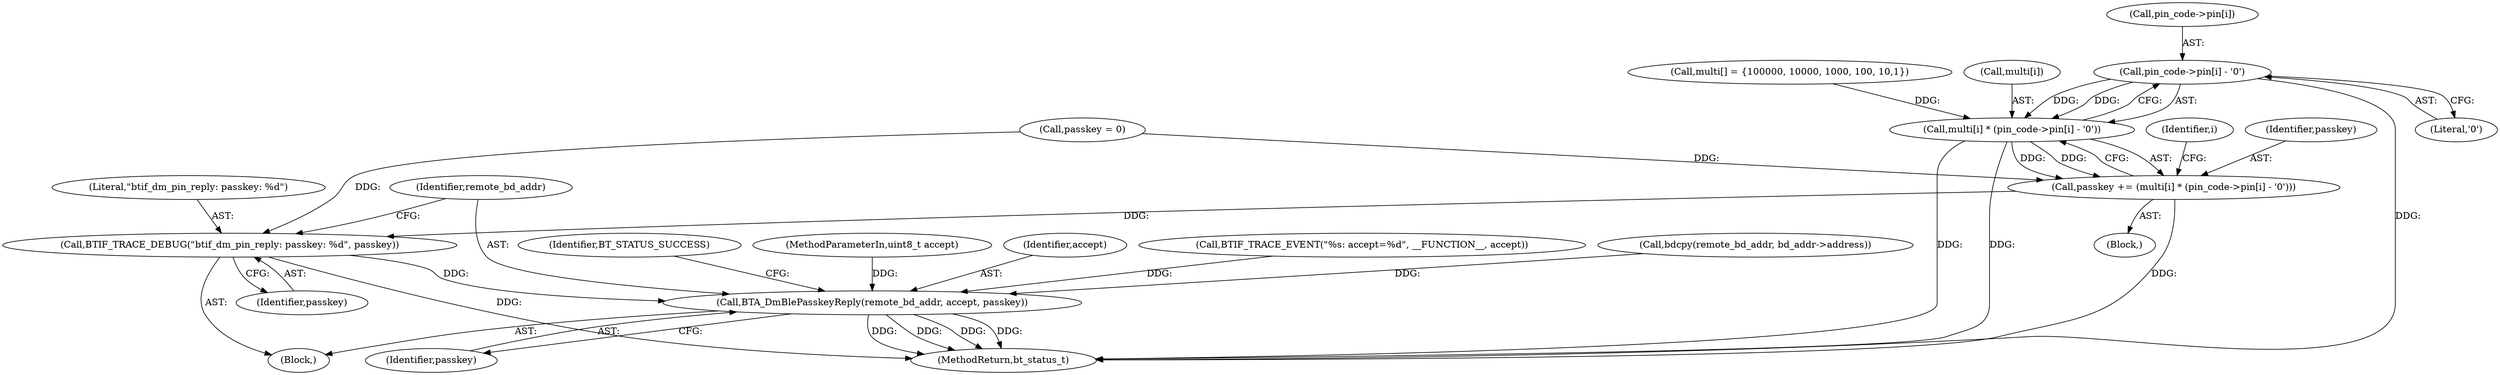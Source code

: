 digraph "0_Android_9b534de2aca5d790c2a1c4d76b545f16137d95dd@pointer" {
"1000155" [label="(Call,pin_code->pin[i] - '0')"];
"1000151" [label="(Call,multi[i] * (pin_code->pin[i] - '0'))"];
"1000149" [label="(Call,passkey += (multi[i] * (pin_code->pin[i] - '0')))"];
"1000162" [label="(Call,BTIF_TRACE_DEBUG(\"btif_dm_pin_reply: passkey: %d\", passkey))"];
"1000165" [label="(Call,BTA_DmBlePasskeyReply(remote_bd_addr, accept, passkey))"];
"1000156" [label="(Call,pin_code->pin[i])"];
"1000162" [label="(Call,BTIF_TRACE_DEBUG(\"btif_dm_pin_reply: passkey: %d\", passkey))"];
"1000151" [label="(Call,multi[i] * (pin_code->pin[i] - '0'))"];
"1000148" [label="(Block,)"];
"1000163" [label="(Literal,\"btif_dm_pin_reply: passkey: %d\")"];
"1000150" [label="(Identifier,passkey)"];
"1000190" [label="(Identifier,BT_STATUS_SUCCESS)"];
"1000165" [label="(Call,BTA_DmBlePasskeyReply(remote_bd_addr, accept, passkey))"];
"1000191" [label="(MethodReturn,bt_status_t)"];
"1000166" [label="(Identifier,remote_bd_addr)"];
"1000149" [label="(Call,passkey += (multi[i] * (pin_code->pin[i] - '0')))"];
"1000127" [label="(Call,passkey = 0)"];
"1000131" [label="(Call,multi[] = {100000, 10000, 1000, 100, 10,1})"];
"1000102" [label="(MethodParameterIn,uint8_t accept)"];
"1000161" [label="(Literal,'0')"];
"1000164" [label="(Identifier,passkey)"];
"1000167" [label="(Identifier,accept)"];
"1000152" [label="(Call,multi[i])"];
"1000106" [label="(Call,BTIF_TRACE_EVENT(\"%s: accept=%d\", __FUNCTION__, accept))"];
"1000124" [label="(Block,)"];
"1000155" [label="(Call,pin_code->pin[i] - '0')"];
"1000147" [label="(Identifier,i)"];
"1000168" [label="(Identifier,passkey)"];
"1000134" [label="(Call,bdcpy(remote_bd_addr, bd_addr->address))"];
"1000155" -> "1000151"  [label="AST: "];
"1000155" -> "1000161"  [label="CFG: "];
"1000156" -> "1000155"  [label="AST: "];
"1000161" -> "1000155"  [label="AST: "];
"1000151" -> "1000155"  [label="CFG: "];
"1000155" -> "1000191"  [label="DDG: "];
"1000155" -> "1000151"  [label="DDG: "];
"1000155" -> "1000151"  [label="DDG: "];
"1000151" -> "1000149"  [label="AST: "];
"1000152" -> "1000151"  [label="AST: "];
"1000149" -> "1000151"  [label="CFG: "];
"1000151" -> "1000191"  [label="DDG: "];
"1000151" -> "1000191"  [label="DDG: "];
"1000151" -> "1000149"  [label="DDG: "];
"1000151" -> "1000149"  [label="DDG: "];
"1000131" -> "1000151"  [label="DDG: "];
"1000149" -> "1000148"  [label="AST: "];
"1000150" -> "1000149"  [label="AST: "];
"1000147" -> "1000149"  [label="CFG: "];
"1000149" -> "1000191"  [label="DDG: "];
"1000127" -> "1000149"  [label="DDG: "];
"1000149" -> "1000162"  [label="DDG: "];
"1000162" -> "1000124"  [label="AST: "];
"1000162" -> "1000164"  [label="CFG: "];
"1000163" -> "1000162"  [label="AST: "];
"1000164" -> "1000162"  [label="AST: "];
"1000166" -> "1000162"  [label="CFG: "];
"1000162" -> "1000191"  [label="DDG: "];
"1000127" -> "1000162"  [label="DDG: "];
"1000162" -> "1000165"  [label="DDG: "];
"1000165" -> "1000124"  [label="AST: "];
"1000165" -> "1000168"  [label="CFG: "];
"1000166" -> "1000165"  [label="AST: "];
"1000167" -> "1000165"  [label="AST: "];
"1000168" -> "1000165"  [label="AST: "];
"1000190" -> "1000165"  [label="CFG: "];
"1000165" -> "1000191"  [label="DDG: "];
"1000165" -> "1000191"  [label="DDG: "];
"1000165" -> "1000191"  [label="DDG: "];
"1000165" -> "1000191"  [label="DDG: "];
"1000134" -> "1000165"  [label="DDG: "];
"1000106" -> "1000165"  [label="DDG: "];
"1000102" -> "1000165"  [label="DDG: "];
}
